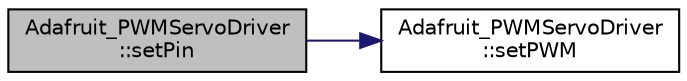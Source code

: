 digraph "Adafruit_PWMServoDriver::setPin"
{
  edge [fontname="Helvetica",fontsize="10",labelfontname="Helvetica",labelfontsize="10"];
  node [fontname="Helvetica",fontsize="10",shape=record];
  rankdir="LR";
  Node1 [label="Adafruit_PWMServoDriver\l::setPin",height=0.2,width=0.4,color="black", fillcolor="grey75", style="filled", fontcolor="black"];
  Node1 -> Node2 [color="midnightblue",fontsize="10",style="solid"];
  Node2 [label="Adafruit_PWMServoDriver\l::setPWM",height=0.2,width=0.4,color="black", fillcolor="white", style="filled",URL="$classAdafruit__PWMServoDriver.html#a724a7fc39c6fba34478ecc0eea038bd3"];
}
